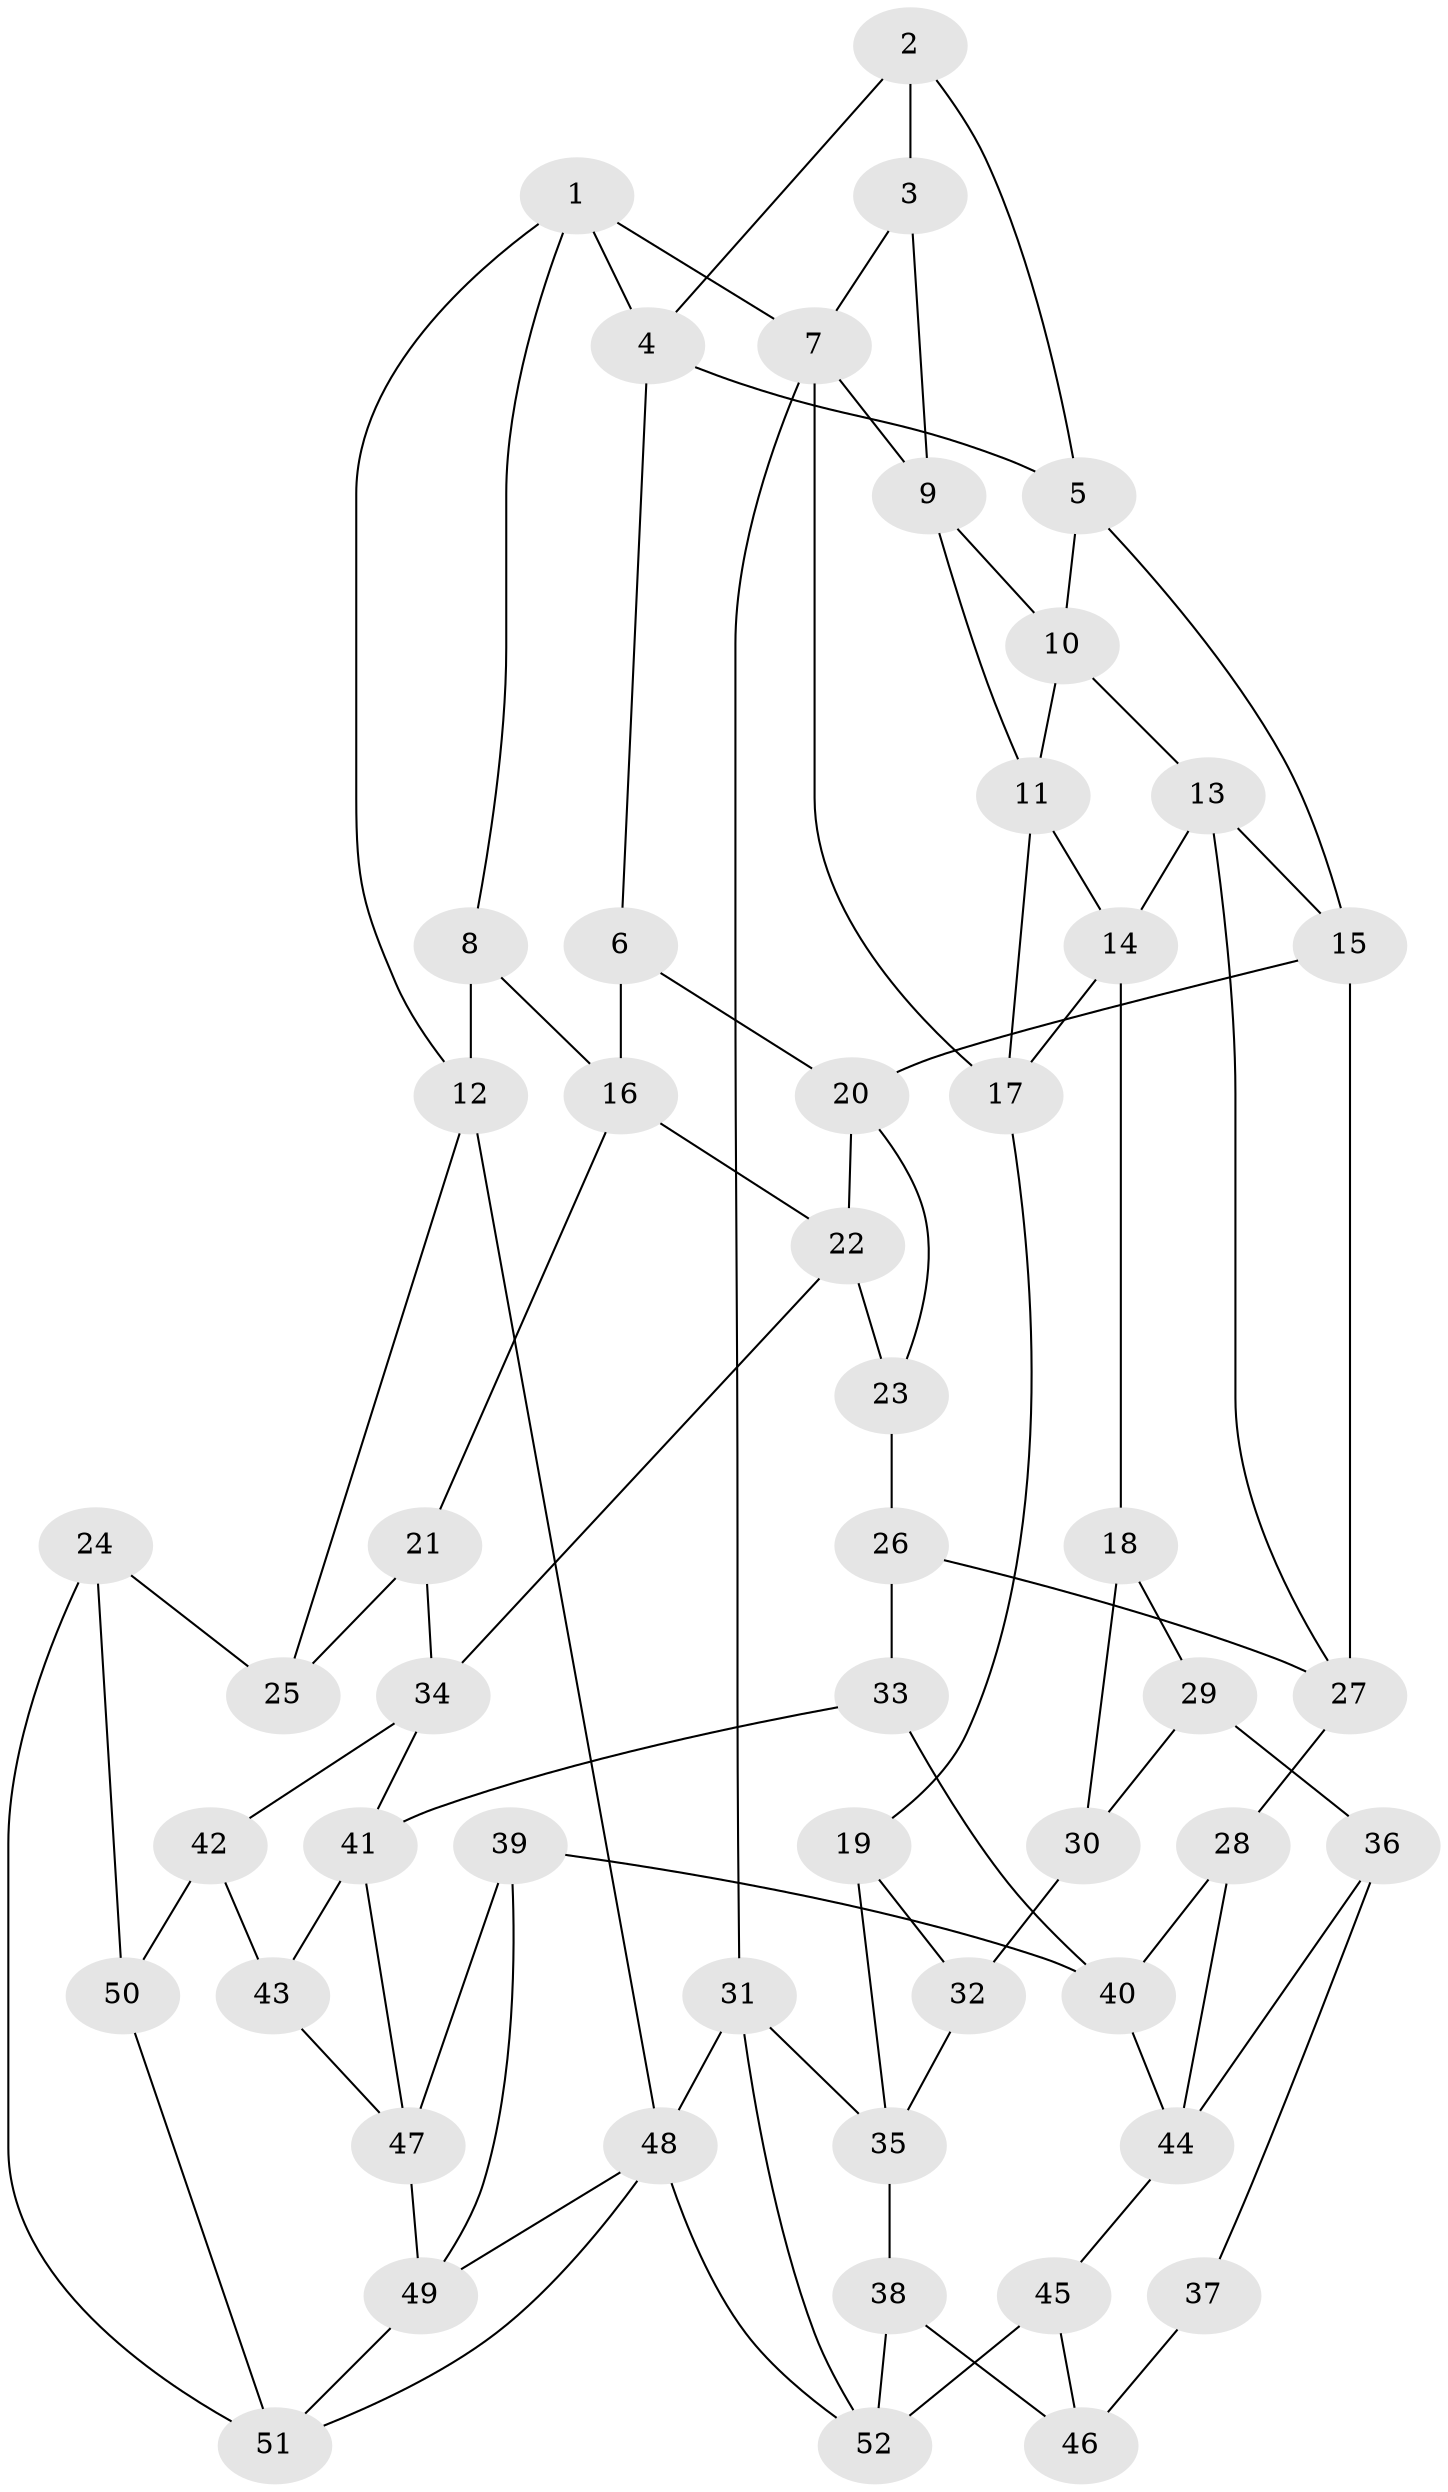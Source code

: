 // original degree distribution, {3: 0.019417475728155338, 4: 0.24271844660194175, 6: 0.21359223300970873, 5: 0.5242718446601942}
// Generated by graph-tools (version 1.1) at 2025/03/03/09/25 03:03:25]
// undirected, 52 vertices, 92 edges
graph export_dot {
graph [start="1"]
  node [color=gray90,style=filled];
  1;
  2;
  3;
  4;
  5;
  6;
  7;
  8;
  9;
  10;
  11;
  12;
  13;
  14;
  15;
  16;
  17;
  18;
  19;
  20;
  21;
  22;
  23;
  24;
  25;
  26;
  27;
  28;
  29;
  30;
  31;
  32;
  33;
  34;
  35;
  36;
  37;
  38;
  39;
  40;
  41;
  42;
  43;
  44;
  45;
  46;
  47;
  48;
  49;
  50;
  51;
  52;
  1 -- 4 [weight=1.0];
  1 -- 7 [weight=1.0];
  1 -- 8 [weight=1.0];
  1 -- 12 [weight=1.0];
  2 -- 3 [weight=1.0];
  2 -- 4 [weight=1.0];
  2 -- 5 [weight=1.0];
  3 -- 7 [weight=1.0];
  3 -- 9 [weight=1.0];
  4 -- 5 [weight=1.0];
  4 -- 6 [weight=1.0];
  5 -- 10 [weight=1.0];
  5 -- 15 [weight=1.0];
  6 -- 16 [weight=1.0];
  6 -- 20 [weight=1.0];
  7 -- 9 [weight=1.0];
  7 -- 17 [weight=1.0];
  7 -- 31 [weight=1.0];
  8 -- 12 [weight=2.0];
  8 -- 16 [weight=1.0];
  9 -- 10 [weight=1.0];
  9 -- 11 [weight=1.0];
  10 -- 11 [weight=1.0];
  10 -- 13 [weight=1.0];
  11 -- 14 [weight=1.0];
  11 -- 17 [weight=1.0];
  12 -- 25 [weight=1.0];
  12 -- 48 [weight=1.0];
  13 -- 14 [weight=1.0];
  13 -- 15 [weight=1.0];
  13 -- 27 [weight=1.0];
  14 -- 17 [weight=1.0];
  14 -- 18 [weight=1.0];
  15 -- 20 [weight=1.0];
  15 -- 27 [weight=1.0];
  16 -- 21 [weight=1.0];
  16 -- 22 [weight=1.0];
  17 -- 19 [weight=1.0];
  18 -- 29 [weight=1.0];
  18 -- 30 [weight=1.0];
  19 -- 32 [weight=1.0];
  19 -- 35 [weight=1.0];
  20 -- 22 [weight=1.0];
  20 -- 23 [weight=1.0];
  21 -- 25 [weight=2.0];
  21 -- 34 [weight=1.0];
  22 -- 23 [weight=1.0];
  22 -- 34 [weight=1.0];
  23 -- 26 [weight=2.0];
  24 -- 25 [weight=1.0];
  24 -- 50 [weight=1.0];
  24 -- 51 [weight=1.0];
  26 -- 27 [weight=1.0];
  26 -- 33 [weight=1.0];
  27 -- 28 [weight=1.0];
  28 -- 40 [weight=1.0];
  28 -- 44 [weight=1.0];
  29 -- 30 [weight=1.0];
  29 -- 36 [weight=2.0];
  30 -- 32 [weight=2.0];
  31 -- 35 [weight=1.0];
  31 -- 48 [weight=1.0];
  31 -- 52 [weight=1.0];
  32 -- 35 [weight=1.0];
  33 -- 40 [weight=1.0];
  33 -- 41 [weight=1.0];
  34 -- 41 [weight=1.0];
  34 -- 42 [weight=1.0];
  35 -- 38 [weight=1.0];
  36 -- 37 [weight=1.0];
  36 -- 44 [weight=1.0];
  37 -- 46 [weight=2.0];
  38 -- 46 [weight=1.0];
  38 -- 52 [weight=1.0];
  39 -- 40 [weight=1.0];
  39 -- 47 [weight=1.0];
  39 -- 49 [weight=1.0];
  40 -- 44 [weight=1.0];
  41 -- 43 [weight=1.0];
  41 -- 47 [weight=1.0];
  42 -- 43 [weight=1.0];
  42 -- 50 [weight=2.0];
  43 -- 47 [weight=1.0];
  44 -- 45 [weight=1.0];
  45 -- 46 [weight=1.0];
  45 -- 52 [weight=1.0];
  47 -- 49 [weight=1.0];
  48 -- 49 [weight=1.0];
  48 -- 51 [weight=1.0];
  48 -- 52 [weight=1.0];
  49 -- 51 [weight=1.0];
  50 -- 51 [weight=1.0];
}
